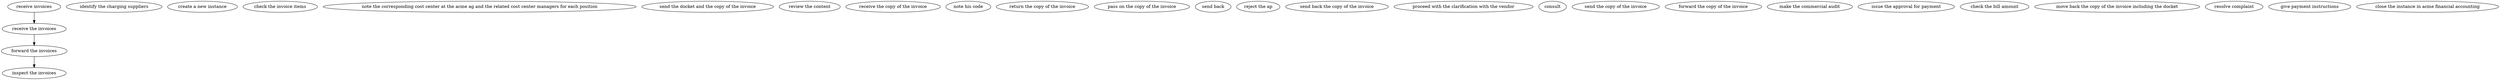 strict digraph "doc-6.1" {
	graph [name="doc-6.1"];
	"receive invoices"	[attrs="{'type': 'Activity', 'label': 'receive invoices'}"];
	"receive the invoices"	[attrs="{'type': 'Activity', 'label': 'receive the invoices'}"];
	"receive invoices" -> "receive the invoices"	[attrs="{'type': 'flow', 'label': 'flow'}"];
	"forward the invoices"	[attrs="{'type': 'Activity', 'label': 'forward the invoices'}"];
	"receive the invoices" -> "forward the invoices"	[attrs="{'type': 'flow', 'label': 'flow'}"];
	"inspect the invoices"	[attrs="{'type': 'Activity', 'label': 'inspect the invoices'}"];
	"forward the invoices" -> "inspect the invoices"	[attrs="{'type': 'flow', 'label': 'flow'}"];
	"identify the charging suppliers"	[attrs="{'type': 'Activity', 'label': 'identify the charging suppliers'}"];
	"create a new instance"	[attrs="{'type': 'Activity', 'label': 'create a new instance'}"];
	"check the invoice items"	[attrs="{'type': 'Activity', 'label': 'check the invoice items'}"];
	"note the corresponding cost center at the acme ag and the related cost center managers for each position"	[attrs="{'type': 'Activity', 'label': 'note the corresponding cost center at the acme ag and the related cost center managers for each position'}"];
	"send the docket and the copy of the invoice"	[attrs="{'type': 'Activity', 'label': 'send the docket and the copy of the invoice'}"];
	"review the content"	[attrs="{'type': 'Activity', 'label': 'review the content'}"];
	"receive the copy of the invoice"	[attrs="{'type': 'Activity', 'label': 'receive the copy of the invoice'}"];
	"note his code"	[attrs="{'type': 'Activity', 'label': 'note his code'}"];
	"return the copy of the invoice"	[attrs="{'type': 'Activity', 'label': 'return the copy of the invoice'}"];
	"pass on the copy of the invoice"	[attrs="{'type': 'Activity', 'label': 'pass on the copy of the invoice'}"];
	"send back"	[attrs="{'type': 'Activity', 'label': 'send back'}"];
	"reject the ap"	[attrs="{'type': 'Activity', 'label': 'reject the ap'}"];
	"send back the copy of the invoice"	[attrs="{'type': 'Activity', 'label': 'send back the copy of the invoice'}"];
	"proceed with the clarification with the vendor"	[attrs="{'type': 'Activity', 'label': 'proceed with the clarification with the vendor'}"];
	consult	[attrs="{'type': 'Activity', 'label': 'consult'}"];
	"send the copy of the invoice"	[attrs="{'type': 'Activity', 'label': 'send the copy of the invoice'}"];
	"forward the copy of the invoice"	[attrs="{'type': 'Activity', 'label': 'forward the copy of the invoice'}"];
	"make the commercial audit"	[attrs="{'type': 'Activity', 'label': 'make the commercial audit'}"];
	"issue the approval for payment"	[attrs="{'type': 'Activity', 'label': 'issue the approval for payment'}"];
	"check the bill amount"	[attrs="{'type': 'Activity', 'label': 'check the bill amount'}"];
	"move back the copy of the invoice including the docket"	[attrs="{'type': 'Activity', 'label': 'move back the copy of the invoice including the docket'}"];
	"resolve complaint"	[attrs="{'type': 'Activity', 'label': 'resolve complaint'}"];
	"give payment instructions"	[attrs="{'type': 'Activity', 'label': 'give payment instructions'}"];
	"close the instance in acme financial accounting"	[attrs="{'type': 'Activity', 'label': 'close the instance in acme financial accounting'}"];
}
